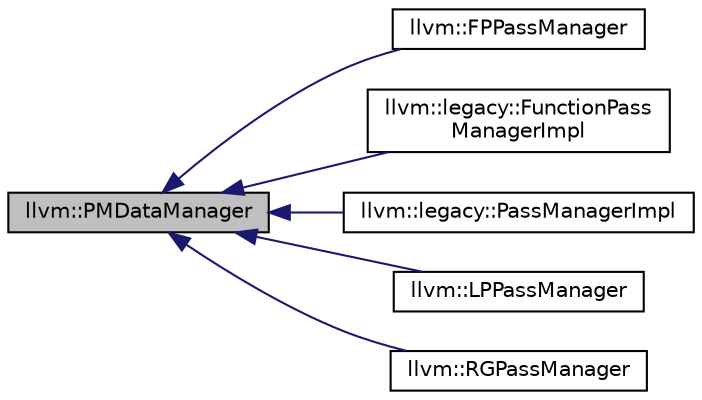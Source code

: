 digraph "llvm::PMDataManager"
{
 // LATEX_PDF_SIZE
  bgcolor="transparent";
  edge [fontname="Helvetica",fontsize="10",labelfontname="Helvetica",labelfontsize="10"];
  node [fontname="Helvetica",fontsize="10",shape=record];
  rankdir="LR";
  Node1 [label="llvm::PMDataManager",height=0.2,width=0.4,color="black", fillcolor="grey75", style="filled", fontcolor="black",tooltip="PMDataManager provides the common place to manage the analysis data used by pass managers."];
  Node1 -> Node2 [dir="back",color="midnightblue",fontsize="10",style="solid",fontname="Helvetica"];
  Node2 [label="llvm::FPPassManager",height=0.2,width=0.4,color="black",URL="$classllvm_1_1FPPassManager.html",tooltip="FPPassManager manages BBPassManagers and FunctionPasses."];
  Node1 -> Node3 [dir="back",color="midnightblue",fontsize="10",style="solid",fontname="Helvetica"];
  Node3 [label="llvm::legacy::FunctionPass\lManagerImpl",height=0.2,width=0.4,color="black",URL="$classllvm_1_1legacy_1_1FunctionPassManagerImpl.html",tooltip="FunctionPassManagerImpl manages FPPassManagers."];
  Node1 -> Node4 [dir="back",color="midnightblue",fontsize="10",style="solid",fontname="Helvetica"];
  Node4 [label="llvm::legacy::PassManagerImpl",height=0.2,width=0.4,color="black",URL="$classllvm_1_1legacy_1_1PassManagerImpl.html",tooltip="PassManagerImpl manages MPPassManagers."];
  Node1 -> Node5 [dir="back",color="midnightblue",fontsize="10",style="solid",fontname="Helvetica"];
  Node5 [label="llvm::LPPassManager",height=0.2,width=0.4,color="black",URL="$classllvm_1_1LPPassManager.html",tooltip=" "];
  Node1 -> Node6 [dir="back",color="midnightblue",fontsize="10",style="solid",fontname="Helvetica"];
  Node6 [label="llvm::RGPassManager",height=0.2,width=0.4,color="black",URL="$classllvm_1_1RGPassManager.html",tooltip="The pass manager to schedule RegionPasses."];
}
